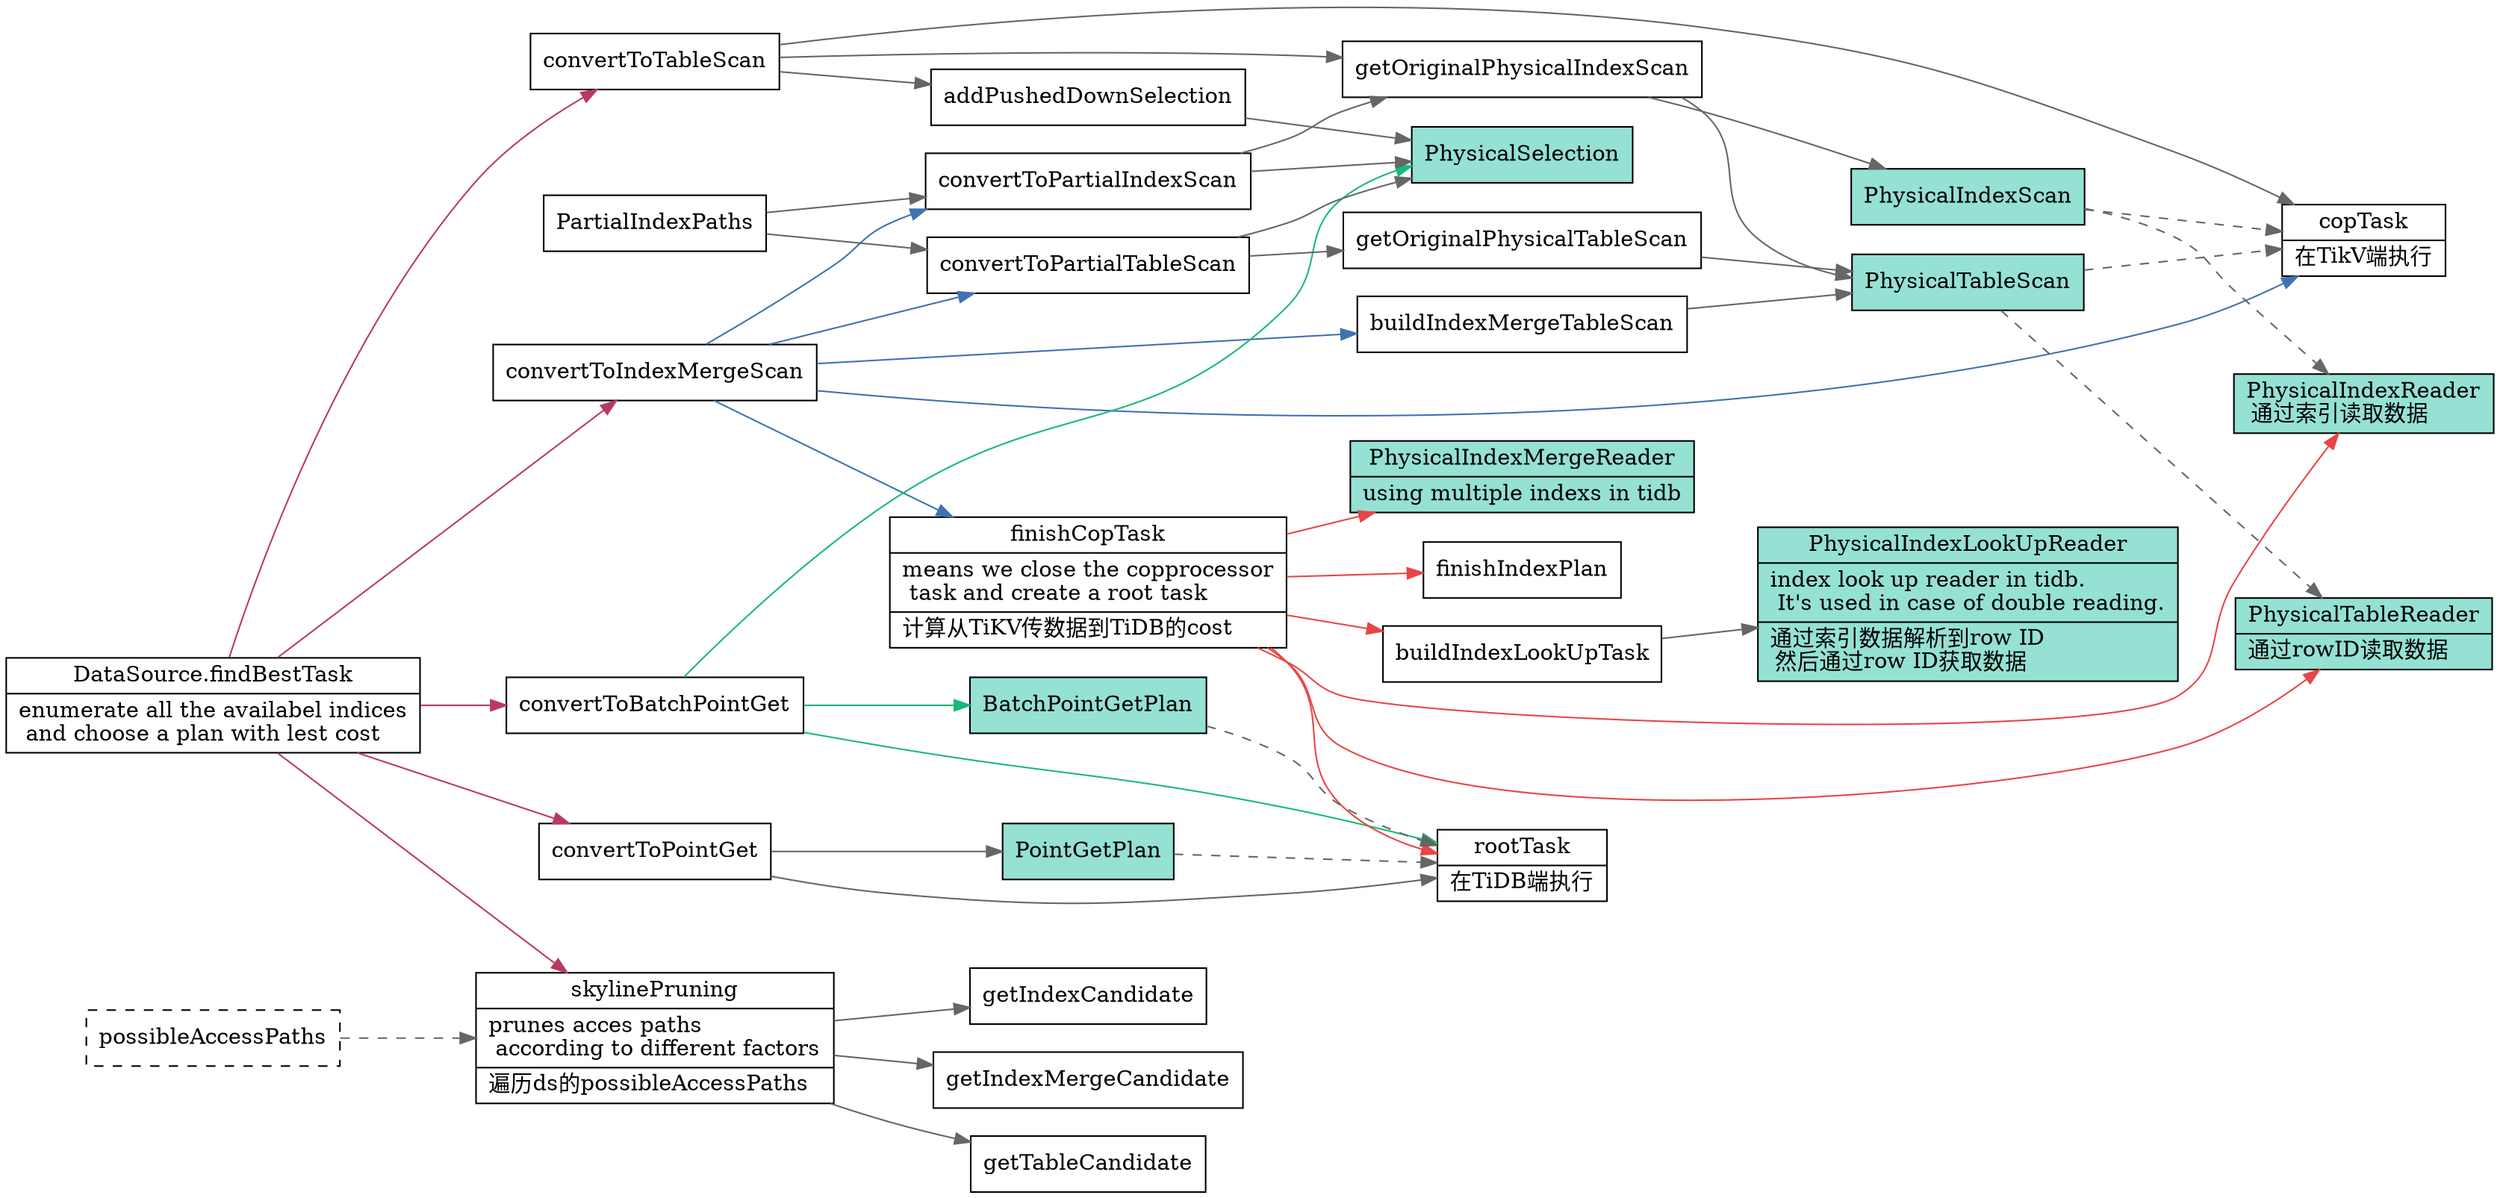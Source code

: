 digraph datasource_findBestTask {
  node[shape=box];
  edge[color=gray40];
  newrank=true;
  rankdir=LR;
  findBestTask[
    shape="record";
    label="{{
      DataSource.findBestTask|
      enumerate all the availabel indices\l
      and choose a plan with lest cost\l
    }}";
  ];
  findBestTask -> {
    convertToIndexMergeScan;
    convertToPointGet;
    convertToBatchPointGet;
    convertToTableScan;
    skylinePruning;
  }[color="#b83b5e"];
  skylinePruning[
    shape="record";
    label="{{
      skylinePruning|
      prunes acces paths \l 
      according to different factors\l|
      遍历ds的possibleAccessPaths\l
    }}"];
  possibleAccessPaths[style=dashed];
  possibleAccessPaths -> skylinePruning[style=dashed];

  skylinePruning -> {
    getIndexMergeCandidate;
    getTableCandidate;
    getIndexCandidate;
  }

  //DeriveStats -> generateAndPruneIndexMergePath -> generateIndexMergeOrPaths;
  //generateIndexMergeOrPaths -> buildIndexMergePartialPath -> PartialIndexPaths;

  PartialIndexPaths  -> {
    convertToPartialTableScan;
    convertToPartialIndexScan;
  }

  convertToIndexMergeScan -> {
    convertToPartialTableScan;
    convertToPartialIndexScan;
    buildIndexMergeTableScan;
    finishCopTask;
    copTask;
  }[color="#3f72af"]

  convertToPartialIndexScan -> {
    PhysicalSelection;
    getOriginalPhysicalIndexScan;
  }
  getOriginalPhysicalIndexScan -> PhysicalIndexScan;

  convertToPartialTableScan -> {
    PhysicalSelection;
    getOriginalPhysicalTableScan;
  }
  getOriginalPhysicalTableScan ->  PhysicalTableScan;
  buildIndexMergeTableScan -> {
    PhysicalTableScan;
  }
  convertToTableScan -> {
    copTask;
    getOriginalPhysicalIndexScan;
    addPushedDownSelection;
  }
  {
    PhysicalTableScan;
    PhysicalIndexScan;
  } -> copTask[style=dashed];

  getOriginalPhysicalIndexScan -> PhysicalTableScan;

  convertToPointGet -> {
    PointGetPlan;
    rootTask;
  };
  PointGetPlan -> rootTask[style=dashed];
  BatchPointGetPlan -> rootTask[style=dashed];

  convertToBatchPointGet ->{
    rootTask;
    BatchPointGetPlan;
    PhysicalSelection;
  }[color="#17b978"];

  rootTask[
    shape="record";
    label="{{
    rootTask|
    在TiDB端执行\l
    }}";
  ];
  copTask[
    shape="record";
    label="{{
    copTask|
    在TikV端执行\l
    }}";
  ];
  addPushedDownSelection -> {
    PhysicalSelection;
  }

  PhysicalIndexScan[
    shape="record";
    fillcolor="#95e1d3"
    style=filled;
    label="{{
      PhysicalIndexScan
    }}";
  ];
  PhysicalTableScan[
    shape="record";
    fillcolor="#95e1d3"
    style=filled;
    label="{{
      PhysicalTableScan
    }}";
  ];
  PhysicalSelection[
    shape="record";
    fillcolor="#95e1d3"
    style=filled;
    label="{{
      PhysicalSelection
    }}";
  ];
  PointGetPlan[
    shape="record";
    fillcolor="#95e1d3"
    style=filled;
    label="{{
      PointGetPlan
    }}";
  ];
  BatchPointGetPlan[
    shape="record";
    fillcolor="#95e1d3"
    style=filled;
    label="{{
      BatchPointGetPlan
    }}";
  ];
  finishCopTask[
    shape="record";
    label="{{
    finishCopTask|
    means we close the copprocessor\l 
    task and create a root task\l|
    计算从TiKV传数据到TiDB的cost\l
    }}";
  ];
  finishCopTask -> {
    PhysicalIndexReader;
    PhysicalTableReader;
    PhysicalIndexMergeReader;
    buildIndexLookUpTask;
    rootTask;
    finishIndexPlan;
  }[color="#e84545"];
  PhysicalIndexMergeReader[
    shape="record";
    fillcolor="#95e1d3"
    style=filled;
    label="{{
      PhysicalIndexMergeReader|
      using multiple indexs in tidb
    }}"];

  PhysicalIndexLookUpReader[
    shape="record";
    fillcolor="#95e1d3"
    style=filled;
    label="{{
      PhysicalIndexLookUpReader|
      index look up reader in tidb.\l 
      It's used in case of double reading.\l|
      通过索引数据解析到row ID\l
      然后通过row ID获取数据\l
    }}";
  ];
  PhysicalTableReader[
    shape="record";
    fillcolor="#95e1d3"
    style=filled;
    label="{{
      PhysicalTableReader|
      通过rowID读取数据\l
    }}";
  ];
  PhysicalIndexReader[
    shape="record";
    fillcolor="#95e1d3"
    style=filled;
    label="{{
      PhysicalIndexReader\l
      通过索引读取数据\l
    }}";
  ];

  buildIndexLookUpTask -> PhysicalIndexLookUpReader;
  PhysicalIndexScan -> PhysicalIndexReader[style=dashed];
  PhysicalTableScan -> PhysicalTableReader[style=dashed];
}

